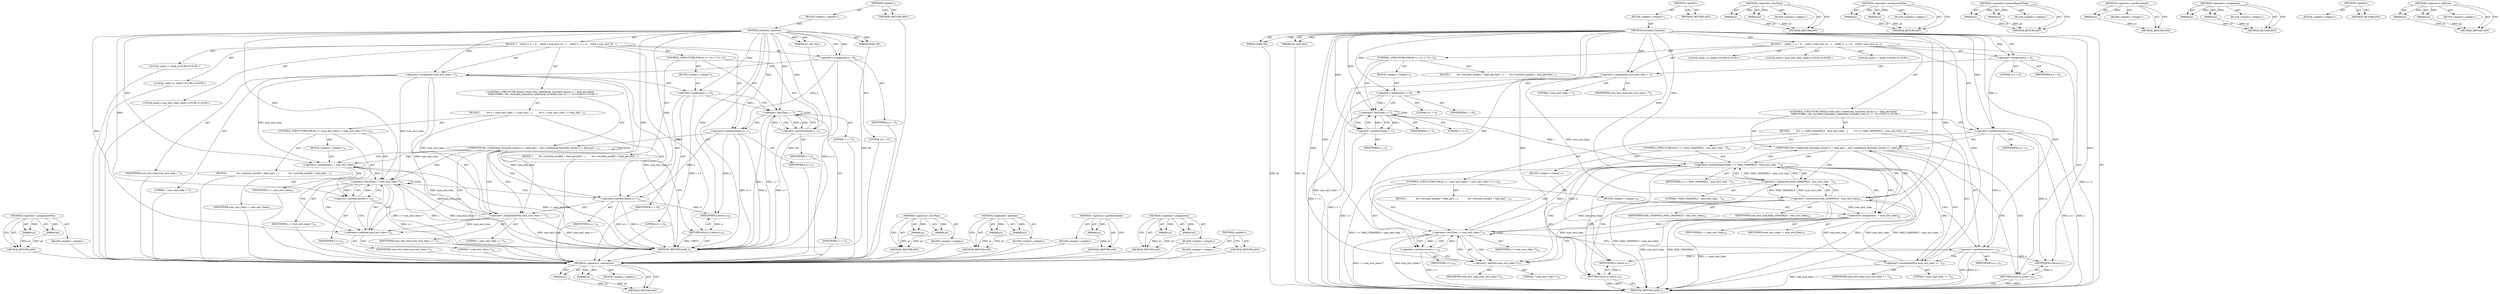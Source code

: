 digraph "&lt;operator&gt;.addition" {
vulnerable_99 [label=<(METHOD,&lt;operator&gt;.assignmentPlus)>];
vulnerable_100 [label=<(PARAM,p1)>];
vulnerable_101 [label=<(PARAM,p2)>];
vulnerable_102 [label=<(BLOCK,&lt;empty&gt;,&lt;empty&gt;)>];
vulnerable_103 [label=<(METHOD_RETURN,ANY)>];
vulnerable_6 [label=<(METHOD,&lt;global&gt;)<SUB>1</SUB>>];
vulnerable_7 [label=<(BLOCK,&lt;empty&gt;,&lt;empty&gt;)<SUB>1</SUB>>];
vulnerable_8 [label=<(METHOD,excluded_channels)<SUB>1</SUB>>];
vulnerable_9 [label=<(PARAM,bitfile *ld)<SUB>1</SUB>>];
vulnerable_10 [label=<(PARAM,drc_info *drc)<SUB>1</SUB>>];
vulnerable_11 [label=<(BLOCK,{
    uint8_t i, n = 0;
    uint8_t num_excl_ch...,{
    uint8_t i, n = 0;
    uint8_t num_excl_ch...)<SUB>2</SUB>>];
vulnerable_12 [label="<(LOCAL,uint8_t i: uint8_t)<SUB>3</SUB>>"];
vulnerable_13 [label="<(LOCAL,uint8_t n: uint8_t)<SUB>3</SUB>>"];
vulnerable_14 [label=<(&lt;operator&gt;.assignment,n = 0)<SUB>3</SUB>>];
vulnerable_15 [label=<(IDENTIFIER,n,n = 0)<SUB>3</SUB>>];
vulnerable_16 [label=<(LITERAL,0,n = 0)<SUB>3</SUB>>];
vulnerable_17 [label="<(LOCAL,uint8_t num_excl_chan: uint8_t)<SUB>4</SUB>>"];
vulnerable_18 [label=<(&lt;operator&gt;.assignment,num_excl_chan = 7)<SUB>4</SUB>>];
vulnerable_19 [label=<(IDENTIFIER,num_excl_chan,num_excl_chan = 7)<SUB>4</SUB>>];
vulnerable_20 [label=<(LITERAL,7,num_excl_chan = 7)<SUB>4</SUB>>];
vulnerable_21 [label=<(CONTROL_STRUCTURE,FOR,for (i = 0;i &lt; 7;i++))<SUB>6</SUB>>];
vulnerable_22 [label=<(BLOCK,&lt;empty&gt;,&lt;empty&gt;)<SUB>6</SUB>>];
vulnerable_23 [label=<(&lt;operator&gt;.assignment,i = 0)<SUB>6</SUB>>];
vulnerable_24 [label=<(IDENTIFIER,i,i = 0)<SUB>6</SUB>>];
vulnerable_25 [label=<(LITERAL,0,i = 0)<SUB>6</SUB>>];
vulnerable_26 [label=<(&lt;operator&gt;.lessThan,i &lt; 7)<SUB>6</SUB>>];
vulnerable_27 [label=<(IDENTIFIER,i,i &lt; 7)<SUB>6</SUB>>];
vulnerable_28 [label=<(LITERAL,7,i &lt; 7)<SUB>6</SUB>>];
vulnerable_29 [label=<(&lt;operator&gt;.postIncrement,i++)<SUB>6</SUB>>];
vulnerable_30 [label=<(IDENTIFIER,i,i++)<SUB>6</SUB>>];
vulnerable_31 [label=<(BLOCK,{
        drc-&gt;exclude_mask[i] = faad_get1bit(l...,{
        drc-&gt;exclude_mask[i] = faad_get1bit(l...)<SUB>7</SUB>>];
vulnerable_32 [label=<(&lt;operator&gt;.postIncrement,n++)<SUB>11</SUB>>];
vulnerable_33 [label=<(IDENTIFIER,n,n++)<SUB>11</SUB>>];
vulnerable_34 [label="<(CONTROL_STRUCTURE,WHILE,while ((drc-&gt;additional_excluded_chns[n-1] = faad_get1bit(ld
         DEBUGVAR(1,104,&quot;excluded_channels(): additional_excluded_chns&quot;))) == 1))<SUB>13</SUB>>"];
vulnerable_35 [label=<(UNKNOWN,(drc-&gt;additional_excluded_chns[n-1] = faad_get1...,(drc-&gt;additional_excluded_chns[n-1] = faad_get1...)<SUB>13</SUB>>];
vulnerable_36 [label=<(BLOCK,{
         for (i = num_excl_chan; i &lt; num_excl...,{
         for (i = num_excl_chan; i &lt; num_excl...)<SUB>15</SUB>>];
vulnerable_37 [label=<(CONTROL_STRUCTURE,FOR,for (i = num_excl_chan;i &lt; num_excl_chan+7;i++))<SUB>16</SUB>>];
vulnerable_38 [label=<(BLOCK,&lt;empty&gt;,&lt;empty&gt;)<SUB>16</SUB>>];
vulnerable_39 [label=<(&lt;operator&gt;.assignment,i = num_excl_chan)<SUB>16</SUB>>];
vulnerable_40 [label=<(IDENTIFIER,i,i = num_excl_chan)<SUB>16</SUB>>];
vulnerable_41 [label=<(IDENTIFIER,num_excl_chan,i = num_excl_chan)<SUB>16</SUB>>];
vulnerable_42 [label=<(&lt;operator&gt;.lessThan,i &lt; num_excl_chan+7)<SUB>16</SUB>>];
vulnerable_43 [label=<(IDENTIFIER,i,i &lt; num_excl_chan+7)<SUB>16</SUB>>];
vulnerable_44 [label=<(&lt;operator&gt;.addition,num_excl_chan+7)<SUB>16</SUB>>];
vulnerable_45 [label=<(IDENTIFIER,num_excl_chan,num_excl_chan+7)<SUB>16</SUB>>];
vulnerable_46 [label=<(LITERAL,7,num_excl_chan+7)<SUB>16</SUB>>];
vulnerable_47 [label=<(&lt;operator&gt;.postIncrement,i++)<SUB>16</SUB>>];
vulnerable_48 [label=<(IDENTIFIER,i,i++)<SUB>16</SUB>>];
vulnerable_49 [label=<(BLOCK,{
             drc-&gt;exclude_mask[i] = faad_get1...,{
             drc-&gt;exclude_mask[i] = faad_get1...)<SUB>17</SUB>>];
vulnerable_50 [label=<(&lt;operator&gt;.postIncrement,n++)<SUB>21</SUB>>];
vulnerable_51 [label=<(IDENTIFIER,n,n++)<SUB>21</SUB>>];
vulnerable_52 [label=<(&lt;operator&gt;.assignmentPlus,num_excl_chan += 7)<SUB>22</SUB>>];
vulnerable_53 [label=<(IDENTIFIER,num_excl_chan,num_excl_chan += 7)<SUB>22</SUB>>];
vulnerable_54 [label=<(LITERAL,7,num_excl_chan += 7)<SUB>22</SUB>>];
vulnerable_55 [label=<(RETURN,return n;,return n;)<SUB>25</SUB>>];
vulnerable_56 [label=<(IDENTIFIER,n,return n;)<SUB>25</SUB>>];
vulnerable_57 [label=<(METHOD_RETURN,uint8_t)<SUB>1</SUB>>];
vulnerable_59 [label=<(METHOD_RETURN,ANY)<SUB>1</SUB>>];
vulnerable_85 [label=<(METHOD,&lt;operator&gt;.lessThan)>];
vulnerable_86 [label=<(PARAM,p1)>];
vulnerable_87 [label=<(PARAM,p2)>];
vulnerable_88 [label=<(BLOCK,&lt;empty&gt;,&lt;empty&gt;)>];
vulnerable_89 [label=<(METHOD_RETURN,ANY)>];
vulnerable_94 [label=<(METHOD,&lt;operator&gt;.addition)>];
vulnerable_95 [label=<(PARAM,p1)>];
vulnerable_96 [label=<(PARAM,p2)>];
vulnerable_97 [label=<(BLOCK,&lt;empty&gt;,&lt;empty&gt;)>];
vulnerable_98 [label=<(METHOD_RETURN,ANY)>];
vulnerable_90 [label=<(METHOD,&lt;operator&gt;.postIncrement)>];
vulnerable_91 [label=<(PARAM,p1)>];
vulnerable_92 [label=<(BLOCK,&lt;empty&gt;,&lt;empty&gt;)>];
vulnerable_93 [label=<(METHOD_RETURN,ANY)>];
vulnerable_80 [label=<(METHOD,&lt;operator&gt;.assignment)>];
vulnerable_81 [label=<(PARAM,p1)>];
vulnerable_82 [label=<(PARAM,p2)>];
vulnerable_83 [label=<(BLOCK,&lt;empty&gt;,&lt;empty&gt;)>];
vulnerable_84 [label=<(METHOD_RETURN,ANY)>];
vulnerable_74 [label=<(METHOD,&lt;global&gt;)<SUB>1</SUB>>];
vulnerable_75 [label=<(BLOCK,&lt;empty&gt;,&lt;empty&gt;)>];
vulnerable_76 [label=<(METHOD_RETURN,ANY)>];
fixed_110 [label=<(METHOD,&lt;operator&gt;.subtraction)>];
fixed_111 [label=<(PARAM,p1)>];
fixed_112 [label=<(PARAM,p2)>];
fixed_113 [label=<(BLOCK,&lt;empty&gt;,&lt;empty&gt;)>];
fixed_114 [label=<(METHOD_RETURN,ANY)>];
fixed_6 [label=<(METHOD,&lt;global&gt;)<SUB>1</SUB>>];
fixed_7 [label=<(BLOCK,&lt;empty&gt;,&lt;empty&gt;)<SUB>1</SUB>>];
fixed_8 [label=<(METHOD,excluded_channels)<SUB>1</SUB>>];
fixed_9 [label=<(PARAM,bitfile *ld)<SUB>1</SUB>>];
fixed_10 [label=<(PARAM,drc_info *drc)<SUB>1</SUB>>];
fixed_11 [label=<(BLOCK,{
    uint8_t i, n = 0;
    uint8_t num_excl_ch...,{
    uint8_t i, n = 0;
    uint8_t num_excl_ch...)<SUB>2</SUB>>];
fixed_12 [label="<(LOCAL,uint8_t i: uint8_t)<SUB>3</SUB>>"];
fixed_13 [label="<(LOCAL,uint8_t n: uint8_t)<SUB>3</SUB>>"];
fixed_14 [label=<(&lt;operator&gt;.assignment,n = 0)<SUB>3</SUB>>];
fixed_15 [label=<(IDENTIFIER,n,n = 0)<SUB>3</SUB>>];
fixed_16 [label=<(LITERAL,0,n = 0)<SUB>3</SUB>>];
fixed_17 [label="<(LOCAL,uint8_t num_excl_chan: uint8_t)<SUB>4</SUB>>"];
fixed_18 [label=<(&lt;operator&gt;.assignment,num_excl_chan = 7)<SUB>4</SUB>>];
fixed_19 [label=<(IDENTIFIER,num_excl_chan,num_excl_chan = 7)<SUB>4</SUB>>];
fixed_20 [label=<(LITERAL,7,num_excl_chan = 7)<SUB>4</SUB>>];
fixed_21 [label=<(CONTROL_STRUCTURE,FOR,for (i = 0;i &lt; 7;i++))<SUB>6</SUB>>];
fixed_22 [label=<(BLOCK,&lt;empty&gt;,&lt;empty&gt;)<SUB>6</SUB>>];
fixed_23 [label=<(&lt;operator&gt;.assignment,i = 0)<SUB>6</SUB>>];
fixed_24 [label=<(IDENTIFIER,i,i = 0)<SUB>6</SUB>>];
fixed_25 [label=<(LITERAL,0,i = 0)<SUB>6</SUB>>];
fixed_26 [label=<(&lt;operator&gt;.lessThan,i &lt; 7)<SUB>6</SUB>>];
fixed_27 [label=<(IDENTIFIER,i,i &lt; 7)<SUB>6</SUB>>];
fixed_28 [label=<(LITERAL,7,i &lt; 7)<SUB>6</SUB>>];
fixed_29 [label=<(&lt;operator&gt;.postIncrement,i++)<SUB>6</SUB>>];
fixed_30 [label=<(IDENTIFIER,i,i++)<SUB>6</SUB>>];
fixed_31 [label=<(BLOCK,{
        drc-&gt;exclude_mask[i] = faad_get1bit(l...,{
        drc-&gt;exclude_mask[i] = faad_get1bit(l...)<SUB>7</SUB>>];
fixed_32 [label=<(&lt;operator&gt;.postIncrement,n++)<SUB>11</SUB>>];
fixed_33 [label=<(IDENTIFIER,n,n++)<SUB>11</SUB>>];
fixed_34 [label="<(CONTROL_STRUCTURE,WHILE,while ((drc-&gt;additional_excluded_chns[n-1] = faad_get1bit(ld
         DEBUGVAR(1,104,&quot;excluded_channels(): additional_excluded_chns&quot;))) == 1))<SUB>13</SUB>>"];
fixed_35 [label=<(UNKNOWN,(drc-&gt;additional_excluded_chns[n-1] = faad_get1...,(drc-&gt;additional_excluded_chns[n-1] = faad_get1...)<SUB>13</SUB>>];
fixed_36 [label=<(BLOCK,{
        if (i &gt;= MAX_CHANNELS - num_excl_chan...,{
        if (i &gt;= MAX_CHANNELS - num_excl_chan...)<SUB>15</SUB>>];
fixed_37 [label=<(CONTROL_STRUCTURE,IF,if (i &gt;= MAX_CHANNELS - num_excl_chan - 7))<SUB>16</SUB>>];
fixed_38 [label=<(&lt;operator&gt;.greaterEqualsThan,i &gt;= MAX_CHANNELS - num_excl_chan - 7)<SUB>16</SUB>>];
fixed_39 [label=<(IDENTIFIER,i,i &gt;= MAX_CHANNELS - num_excl_chan - 7)<SUB>16</SUB>>];
fixed_40 [label=<(&lt;operator&gt;.subtraction,MAX_CHANNELS - num_excl_chan - 7)<SUB>16</SUB>>];
fixed_41 [label=<(&lt;operator&gt;.subtraction,MAX_CHANNELS - num_excl_chan)<SUB>16</SUB>>];
fixed_42 [label=<(IDENTIFIER,MAX_CHANNELS,MAX_CHANNELS - num_excl_chan)<SUB>16</SUB>>];
fixed_43 [label=<(IDENTIFIER,num_excl_chan,MAX_CHANNELS - num_excl_chan)<SUB>16</SUB>>];
fixed_44 [label=<(LITERAL,7,MAX_CHANNELS - num_excl_chan - 7)<SUB>16</SUB>>];
fixed_45 [label=<(BLOCK,&lt;empty&gt;,&lt;empty&gt;)<SUB>17</SUB>>];
fixed_46 [label=<(RETURN,return n;,return n;)<SUB>17</SUB>>];
fixed_47 [label=<(IDENTIFIER,n,return n;)<SUB>17</SUB>>];
fixed_48 [label=<(CONTROL_STRUCTURE,FOR,for (i = num_excl_chan;i &lt; num_excl_chan+7;i++))<SUB>18</SUB>>];
fixed_49 [label=<(BLOCK,&lt;empty&gt;,&lt;empty&gt;)<SUB>18</SUB>>];
fixed_50 [label=<(&lt;operator&gt;.assignment,i = num_excl_chan)<SUB>18</SUB>>];
fixed_51 [label=<(IDENTIFIER,i,i = num_excl_chan)<SUB>18</SUB>>];
fixed_52 [label=<(IDENTIFIER,num_excl_chan,i = num_excl_chan)<SUB>18</SUB>>];
fixed_53 [label=<(&lt;operator&gt;.lessThan,i &lt; num_excl_chan+7)<SUB>18</SUB>>];
fixed_54 [label=<(IDENTIFIER,i,i &lt; num_excl_chan+7)<SUB>18</SUB>>];
fixed_55 [label=<(&lt;operator&gt;.addition,num_excl_chan+7)<SUB>18</SUB>>];
fixed_56 [label=<(IDENTIFIER,num_excl_chan,num_excl_chan+7)<SUB>18</SUB>>];
fixed_57 [label=<(LITERAL,7,num_excl_chan+7)<SUB>18</SUB>>];
fixed_58 [label=<(&lt;operator&gt;.postIncrement,i++)<SUB>18</SUB>>];
fixed_59 [label=<(IDENTIFIER,i,i++)<SUB>18</SUB>>];
fixed_60 [label=<(BLOCK,{
             drc-&gt;exclude_mask[i] = faad_get1...,{
             drc-&gt;exclude_mask[i] = faad_get1...)<SUB>19</SUB>>];
fixed_61 [label=<(&lt;operator&gt;.postIncrement,n++)<SUB>23</SUB>>];
fixed_62 [label=<(IDENTIFIER,n,n++)<SUB>23</SUB>>];
fixed_63 [label=<(&lt;operator&gt;.assignmentPlus,num_excl_chan += 7)<SUB>24</SUB>>];
fixed_64 [label=<(IDENTIFIER,num_excl_chan,num_excl_chan += 7)<SUB>24</SUB>>];
fixed_65 [label=<(LITERAL,7,num_excl_chan += 7)<SUB>24</SUB>>];
fixed_66 [label=<(RETURN,return n;,return n;)<SUB>27</SUB>>];
fixed_67 [label=<(IDENTIFIER,n,return n;)<SUB>27</SUB>>];
fixed_68 [label=<(METHOD_RETURN,uint8_t)<SUB>1</SUB>>];
fixed_70 [label=<(METHOD_RETURN,ANY)<SUB>1</SUB>>];
fixed_96 [label=<(METHOD,&lt;operator&gt;.lessThan)>];
fixed_97 [label=<(PARAM,p1)>];
fixed_98 [label=<(PARAM,p2)>];
fixed_99 [label=<(BLOCK,&lt;empty&gt;,&lt;empty&gt;)>];
fixed_100 [label=<(METHOD_RETURN,ANY)>];
fixed_120 [label=<(METHOD,&lt;operator&gt;.assignmentPlus)>];
fixed_121 [label=<(PARAM,p1)>];
fixed_122 [label=<(PARAM,p2)>];
fixed_123 [label=<(BLOCK,&lt;empty&gt;,&lt;empty&gt;)>];
fixed_124 [label=<(METHOD_RETURN,ANY)>];
fixed_105 [label=<(METHOD,&lt;operator&gt;.greaterEqualsThan)>];
fixed_106 [label=<(PARAM,p1)>];
fixed_107 [label=<(PARAM,p2)>];
fixed_108 [label=<(BLOCK,&lt;empty&gt;,&lt;empty&gt;)>];
fixed_109 [label=<(METHOD_RETURN,ANY)>];
fixed_101 [label=<(METHOD,&lt;operator&gt;.postIncrement)>];
fixed_102 [label=<(PARAM,p1)>];
fixed_103 [label=<(BLOCK,&lt;empty&gt;,&lt;empty&gt;)>];
fixed_104 [label=<(METHOD_RETURN,ANY)>];
fixed_91 [label=<(METHOD,&lt;operator&gt;.assignment)>];
fixed_92 [label=<(PARAM,p1)>];
fixed_93 [label=<(PARAM,p2)>];
fixed_94 [label=<(BLOCK,&lt;empty&gt;,&lt;empty&gt;)>];
fixed_95 [label=<(METHOD_RETURN,ANY)>];
fixed_85 [label=<(METHOD,&lt;global&gt;)<SUB>1</SUB>>];
fixed_86 [label=<(BLOCK,&lt;empty&gt;,&lt;empty&gt;)>];
fixed_87 [label=<(METHOD_RETURN,ANY)>];
fixed_115 [label=<(METHOD,&lt;operator&gt;.addition)>];
fixed_116 [label=<(PARAM,p1)>];
fixed_117 [label=<(PARAM,p2)>];
fixed_118 [label=<(BLOCK,&lt;empty&gt;,&lt;empty&gt;)>];
fixed_119 [label=<(METHOD_RETURN,ANY)>];
vulnerable_99 -> vulnerable_100  [key=0, label="AST: "];
vulnerable_99 -> vulnerable_100  [key=1, label="DDG: "];
vulnerable_99 -> vulnerable_102  [key=0, label="AST: "];
vulnerable_99 -> vulnerable_101  [key=0, label="AST: "];
vulnerable_99 -> vulnerable_101  [key=1, label="DDG: "];
vulnerable_99 -> vulnerable_103  [key=0, label="AST: "];
vulnerable_99 -> vulnerable_103  [key=1, label="CFG: "];
vulnerable_100 -> vulnerable_103  [key=0, label="DDG: p1"];
vulnerable_101 -> vulnerable_103  [key=0, label="DDG: p2"];
vulnerable_102 -> fixed_110  [key=0];
vulnerable_103 -> fixed_110  [key=0];
vulnerable_6 -> vulnerable_7  [key=0, label="AST: "];
vulnerable_6 -> vulnerable_59  [key=0, label="AST: "];
vulnerable_6 -> vulnerable_59  [key=1, label="CFG: "];
vulnerable_7 -> vulnerable_8  [key=0, label="AST: "];
vulnerable_8 -> vulnerable_9  [key=0, label="AST: "];
vulnerable_8 -> vulnerable_9  [key=1, label="DDG: "];
vulnerable_8 -> vulnerable_10  [key=0, label="AST: "];
vulnerable_8 -> vulnerable_10  [key=1, label="DDG: "];
vulnerable_8 -> vulnerable_11  [key=0, label="AST: "];
vulnerable_8 -> vulnerable_57  [key=0, label="AST: "];
vulnerable_8 -> vulnerable_14  [key=0, label="CFG: "];
vulnerable_8 -> vulnerable_14  [key=1, label="DDG: "];
vulnerable_8 -> vulnerable_18  [key=0, label="DDG: "];
vulnerable_8 -> vulnerable_32  [key=0, label="DDG: "];
vulnerable_8 -> vulnerable_56  [key=0, label="DDG: "];
vulnerable_8 -> vulnerable_23  [key=0, label="DDG: "];
vulnerable_8 -> vulnerable_26  [key=0, label="DDG: "];
vulnerable_8 -> vulnerable_29  [key=0, label="DDG: "];
vulnerable_8 -> vulnerable_52  [key=0, label="DDG: "];
vulnerable_8 -> vulnerable_50  [key=0, label="DDG: "];
vulnerable_8 -> vulnerable_39  [key=0, label="DDG: "];
vulnerable_8 -> vulnerable_42  [key=0, label="DDG: "];
vulnerable_8 -> vulnerable_47  [key=0, label="DDG: "];
vulnerable_8 -> vulnerable_44  [key=0, label="DDG: "];
vulnerable_9 -> vulnerable_57  [key=0, label="DDG: ld"];
vulnerable_10 -> vulnerable_57  [key=0, label="DDG: drc"];
vulnerable_11 -> vulnerable_12  [key=0, label="AST: "];
vulnerable_11 -> vulnerable_13  [key=0, label="AST: "];
vulnerable_11 -> vulnerable_14  [key=0, label="AST: "];
vulnerable_11 -> vulnerable_17  [key=0, label="AST: "];
vulnerable_11 -> vulnerable_18  [key=0, label="AST: "];
vulnerable_11 -> vulnerable_21  [key=0, label="AST: "];
vulnerable_11 -> vulnerable_32  [key=0, label="AST: "];
vulnerable_11 -> vulnerable_34  [key=0, label="AST: "];
vulnerable_11 -> vulnerable_55  [key=0, label="AST: "];
vulnerable_12 -> fixed_110  [key=0];
vulnerable_13 -> fixed_110  [key=0];
vulnerable_14 -> vulnerable_15  [key=0, label="AST: "];
vulnerable_14 -> vulnerable_16  [key=0, label="AST: "];
vulnerable_14 -> vulnerable_18  [key=0, label="CFG: "];
vulnerable_14 -> vulnerable_57  [key=0, label="DDG: n = 0"];
vulnerable_14 -> vulnerable_32  [key=0, label="DDG: n"];
vulnerable_15 -> fixed_110  [key=0];
vulnerable_16 -> fixed_110  [key=0];
vulnerable_17 -> fixed_110  [key=0];
vulnerable_18 -> vulnerable_19  [key=0, label="AST: "];
vulnerable_18 -> vulnerable_20  [key=0, label="AST: "];
vulnerable_18 -> vulnerable_23  [key=0, label="CFG: "];
vulnerable_18 -> vulnerable_57  [key=0, label="DDG: num_excl_chan"];
vulnerable_18 -> vulnerable_57  [key=1, label="DDG: num_excl_chan = 7"];
vulnerable_18 -> vulnerable_52  [key=0, label="DDG: num_excl_chan"];
vulnerable_18 -> vulnerable_39  [key=0, label="DDG: num_excl_chan"];
vulnerable_18 -> vulnerable_42  [key=0, label="DDG: num_excl_chan"];
vulnerable_18 -> vulnerable_44  [key=0, label="DDG: num_excl_chan"];
vulnerable_19 -> fixed_110  [key=0];
vulnerable_20 -> fixed_110  [key=0];
vulnerable_21 -> vulnerable_22  [key=0, label="AST: "];
vulnerable_21 -> vulnerable_26  [key=0, label="AST: "];
vulnerable_21 -> vulnerable_29  [key=0, label="AST: "];
vulnerable_21 -> vulnerable_31  [key=0, label="AST: "];
vulnerable_22 -> vulnerable_23  [key=0, label="AST: "];
vulnerable_23 -> vulnerable_24  [key=0, label="AST: "];
vulnerable_23 -> vulnerable_25  [key=0, label="AST: "];
vulnerable_23 -> vulnerable_26  [key=0, label="CFG: "];
vulnerable_23 -> vulnerable_26  [key=1, label="DDG: i"];
vulnerable_23 -> vulnerable_57  [key=0, label="DDG: i = 0"];
vulnerable_24 -> fixed_110  [key=0];
vulnerable_25 -> fixed_110  [key=0];
vulnerable_26 -> vulnerable_27  [key=0, label="AST: "];
vulnerable_26 -> vulnerable_28  [key=0, label="AST: "];
vulnerable_26 -> vulnerable_29  [key=0, label="CFG: "];
vulnerable_26 -> vulnerable_29  [key=1, label="DDG: i"];
vulnerable_26 -> vulnerable_29  [key=2, label="CDG: "];
vulnerable_26 -> vulnerable_32  [key=0, label="CFG: "];
vulnerable_26 -> vulnerable_57  [key=0, label="DDG: i"];
vulnerable_26 -> vulnerable_57  [key=1, label="DDG: i &lt; 7"];
vulnerable_26 -> vulnerable_26  [key=0, label="CDG: "];
vulnerable_27 -> fixed_110  [key=0];
vulnerable_28 -> fixed_110  [key=0];
vulnerable_29 -> vulnerable_30  [key=0, label="AST: "];
vulnerable_29 -> vulnerable_26  [key=0, label="CFG: "];
vulnerable_29 -> vulnerable_26  [key=1, label="DDG: i"];
vulnerable_29 -> vulnerable_57  [key=0, label="DDG: i++"];
vulnerable_30 -> fixed_110  [key=0];
vulnerable_31 -> fixed_110  [key=0];
vulnerable_32 -> vulnerable_33  [key=0, label="AST: "];
vulnerable_32 -> vulnerable_35  [key=0, label="CFG: "];
vulnerable_32 -> vulnerable_57  [key=0, label="DDG: n"];
vulnerable_32 -> vulnerable_57  [key=1, label="DDG: n++"];
vulnerable_32 -> vulnerable_56  [key=0, label="DDG: n"];
vulnerable_32 -> vulnerable_50  [key=0, label="DDG: n"];
vulnerable_33 -> fixed_110  [key=0];
vulnerable_34 -> vulnerable_35  [key=0, label="AST: "];
vulnerable_34 -> vulnerable_36  [key=0, label="AST: "];
vulnerable_35 -> vulnerable_39  [key=0, label="CFG: "];
vulnerable_35 -> vulnerable_39  [key=1, label="CDG: "];
vulnerable_35 -> vulnerable_55  [key=0, label="CFG: "];
vulnerable_35 -> vulnerable_50  [key=0, label="CDG: "];
vulnerable_35 -> vulnerable_42  [key=0, label="CDG: "];
vulnerable_35 -> vulnerable_44  [key=0, label="CDG: "];
vulnerable_35 -> vulnerable_35  [key=0, label="CDG: "];
vulnerable_35 -> vulnerable_52  [key=0, label="CDG: "];
vulnerable_36 -> vulnerable_37  [key=0, label="AST: "];
vulnerable_36 -> vulnerable_50  [key=0, label="AST: "];
vulnerable_36 -> vulnerable_52  [key=0, label="AST: "];
vulnerable_37 -> vulnerable_38  [key=0, label="AST: "];
vulnerable_37 -> vulnerable_42  [key=0, label="AST: "];
vulnerable_37 -> vulnerable_47  [key=0, label="AST: "];
vulnerable_37 -> vulnerable_49  [key=0, label="AST: "];
vulnerable_38 -> vulnerable_39  [key=0, label="AST: "];
vulnerable_39 -> vulnerable_40  [key=0, label="AST: "];
vulnerable_39 -> vulnerable_41  [key=0, label="AST: "];
vulnerable_39 -> vulnerable_44  [key=0, label="CFG: "];
vulnerable_39 -> vulnerable_57  [key=0, label="DDG: i = num_excl_chan"];
vulnerable_39 -> vulnerable_42  [key=0, label="DDG: i"];
vulnerable_40 -> fixed_110  [key=0];
vulnerable_41 -> fixed_110  [key=0];
vulnerable_42 -> vulnerable_43  [key=0, label="AST: "];
vulnerable_42 -> vulnerable_44  [key=0, label="AST: "];
vulnerable_42 -> vulnerable_44  [key=1, label="CDG: "];
vulnerable_42 -> vulnerable_47  [key=0, label="CFG: "];
vulnerable_42 -> vulnerable_47  [key=1, label="DDG: i"];
vulnerable_42 -> vulnerable_47  [key=2, label="CDG: "];
vulnerable_42 -> vulnerable_50  [key=0, label="CFG: "];
vulnerable_42 -> vulnerable_57  [key=0, label="DDG: i"];
vulnerable_42 -> vulnerable_57  [key=1, label="DDG: num_excl_chan+7"];
vulnerable_42 -> vulnerable_57  [key=2, label="DDG: i &lt; num_excl_chan+7"];
vulnerable_42 -> vulnerable_42  [key=0, label="CDG: "];
vulnerable_43 -> fixed_110  [key=0];
vulnerable_44 -> vulnerable_45  [key=0, label="AST: "];
vulnerable_44 -> vulnerable_46  [key=0, label="AST: "];
vulnerable_44 -> vulnerable_42  [key=0, label="CFG: "];
vulnerable_45 -> fixed_110  [key=0];
vulnerable_46 -> fixed_110  [key=0];
vulnerable_47 -> vulnerable_48  [key=0, label="AST: "];
vulnerable_47 -> vulnerable_44  [key=0, label="CFG: "];
vulnerable_47 -> vulnerable_57  [key=0, label="DDG: i++"];
vulnerable_47 -> vulnerable_42  [key=0, label="DDG: i"];
vulnerable_48 -> fixed_110  [key=0];
vulnerable_49 -> fixed_110  [key=0];
vulnerable_50 -> vulnerable_51  [key=0, label="AST: "];
vulnerable_50 -> vulnerable_52  [key=0, label="CFG: "];
vulnerable_50 -> vulnerable_57  [key=0, label="DDG: n"];
vulnerable_50 -> vulnerable_57  [key=1, label="DDG: n++"];
vulnerable_50 -> vulnerable_56  [key=0, label="DDG: n"];
vulnerable_51 -> fixed_110  [key=0];
vulnerable_52 -> vulnerable_53  [key=0, label="AST: "];
vulnerable_52 -> vulnerable_54  [key=0, label="AST: "];
vulnerable_52 -> vulnerable_35  [key=0, label="CFG: "];
vulnerable_52 -> vulnerable_57  [key=0, label="DDG: num_excl_chan"];
vulnerable_52 -> vulnerable_57  [key=1, label="DDG: num_excl_chan += 7"];
vulnerable_52 -> vulnerable_39  [key=0, label="DDG: num_excl_chan"];
vulnerable_52 -> vulnerable_42  [key=0, label="DDG: num_excl_chan"];
vulnerable_52 -> vulnerable_44  [key=0, label="DDG: num_excl_chan"];
vulnerable_53 -> fixed_110  [key=0];
vulnerable_54 -> fixed_110  [key=0];
vulnerable_55 -> vulnerable_56  [key=0, label="AST: "];
vulnerable_55 -> vulnerable_57  [key=0, label="CFG: "];
vulnerable_55 -> vulnerable_57  [key=1, label="DDG: &lt;RET&gt;"];
vulnerable_56 -> vulnerable_55  [key=0, label="DDG: n"];
vulnerable_57 -> fixed_110  [key=0];
vulnerable_59 -> fixed_110  [key=0];
vulnerable_85 -> vulnerable_86  [key=0, label="AST: "];
vulnerable_85 -> vulnerable_86  [key=1, label="DDG: "];
vulnerable_85 -> vulnerable_88  [key=0, label="AST: "];
vulnerable_85 -> vulnerable_87  [key=0, label="AST: "];
vulnerable_85 -> vulnerable_87  [key=1, label="DDG: "];
vulnerable_85 -> vulnerable_89  [key=0, label="AST: "];
vulnerable_85 -> vulnerable_89  [key=1, label="CFG: "];
vulnerable_86 -> vulnerable_89  [key=0, label="DDG: p1"];
vulnerable_87 -> vulnerable_89  [key=0, label="DDG: p2"];
vulnerable_88 -> fixed_110  [key=0];
vulnerable_89 -> fixed_110  [key=0];
vulnerable_94 -> vulnerable_95  [key=0, label="AST: "];
vulnerable_94 -> vulnerable_95  [key=1, label="DDG: "];
vulnerable_94 -> vulnerable_97  [key=0, label="AST: "];
vulnerable_94 -> vulnerable_96  [key=0, label="AST: "];
vulnerable_94 -> vulnerable_96  [key=1, label="DDG: "];
vulnerable_94 -> vulnerable_98  [key=0, label="AST: "];
vulnerable_94 -> vulnerable_98  [key=1, label="CFG: "];
vulnerable_95 -> vulnerable_98  [key=0, label="DDG: p1"];
vulnerable_96 -> vulnerable_98  [key=0, label="DDG: p2"];
vulnerable_97 -> fixed_110  [key=0];
vulnerable_98 -> fixed_110  [key=0];
vulnerable_90 -> vulnerable_91  [key=0, label="AST: "];
vulnerable_90 -> vulnerable_91  [key=1, label="DDG: "];
vulnerable_90 -> vulnerable_92  [key=0, label="AST: "];
vulnerable_90 -> vulnerable_93  [key=0, label="AST: "];
vulnerable_90 -> vulnerable_93  [key=1, label="CFG: "];
vulnerable_91 -> vulnerable_93  [key=0, label="DDG: p1"];
vulnerable_92 -> fixed_110  [key=0];
vulnerable_93 -> fixed_110  [key=0];
vulnerable_80 -> vulnerable_81  [key=0, label="AST: "];
vulnerable_80 -> vulnerable_81  [key=1, label="DDG: "];
vulnerable_80 -> vulnerable_83  [key=0, label="AST: "];
vulnerable_80 -> vulnerable_82  [key=0, label="AST: "];
vulnerable_80 -> vulnerable_82  [key=1, label="DDG: "];
vulnerable_80 -> vulnerable_84  [key=0, label="AST: "];
vulnerable_80 -> vulnerable_84  [key=1, label="CFG: "];
vulnerable_81 -> vulnerable_84  [key=0, label="DDG: p1"];
vulnerable_82 -> vulnerable_84  [key=0, label="DDG: p2"];
vulnerable_83 -> fixed_110  [key=0];
vulnerable_84 -> fixed_110  [key=0];
vulnerable_74 -> vulnerable_75  [key=0, label="AST: "];
vulnerable_74 -> vulnerable_76  [key=0, label="AST: "];
vulnerable_74 -> vulnerable_76  [key=1, label="CFG: "];
vulnerable_75 -> fixed_110  [key=0];
vulnerable_76 -> fixed_110  [key=0];
fixed_110 -> fixed_111  [key=0, label="AST: "];
fixed_110 -> fixed_111  [key=1, label="DDG: "];
fixed_110 -> fixed_113  [key=0, label="AST: "];
fixed_110 -> fixed_112  [key=0, label="AST: "];
fixed_110 -> fixed_112  [key=1, label="DDG: "];
fixed_110 -> fixed_114  [key=0, label="AST: "];
fixed_110 -> fixed_114  [key=1, label="CFG: "];
fixed_111 -> fixed_114  [key=0, label="DDG: p1"];
fixed_112 -> fixed_114  [key=0, label="DDG: p2"];
fixed_6 -> fixed_7  [key=0, label="AST: "];
fixed_6 -> fixed_70  [key=0, label="AST: "];
fixed_6 -> fixed_70  [key=1, label="CFG: "];
fixed_7 -> fixed_8  [key=0, label="AST: "];
fixed_8 -> fixed_9  [key=0, label="AST: "];
fixed_8 -> fixed_9  [key=1, label="DDG: "];
fixed_8 -> fixed_10  [key=0, label="AST: "];
fixed_8 -> fixed_10  [key=1, label="DDG: "];
fixed_8 -> fixed_11  [key=0, label="AST: "];
fixed_8 -> fixed_68  [key=0, label="AST: "];
fixed_8 -> fixed_14  [key=0, label="CFG: "];
fixed_8 -> fixed_14  [key=1, label="DDG: "];
fixed_8 -> fixed_18  [key=0, label="DDG: "];
fixed_8 -> fixed_32  [key=0, label="DDG: "];
fixed_8 -> fixed_67  [key=0, label="DDG: "];
fixed_8 -> fixed_23  [key=0, label="DDG: "];
fixed_8 -> fixed_26  [key=0, label="DDG: "];
fixed_8 -> fixed_29  [key=0, label="DDG: "];
fixed_8 -> fixed_63  [key=0, label="DDG: "];
fixed_8 -> fixed_61  [key=0, label="DDG: "];
fixed_8 -> fixed_38  [key=0, label="DDG: "];
fixed_8 -> fixed_50  [key=0, label="DDG: "];
fixed_8 -> fixed_53  [key=0, label="DDG: "];
fixed_8 -> fixed_58  [key=0, label="DDG: "];
fixed_8 -> fixed_40  [key=0, label="DDG: "];
fixed_8 -> fixed_47  [key=0, label="DDG: "];
fixed_8 -> fixed_55  [key=0, label="DDG: "];
fixed_8 -> fixed_41  [key=0, label="DDG: "];
fixed_9 -> fixed_68  [key=0, label="DDG: ld"];
fixed_10 -> fixed_68  [key=0, label="DDG: drc"];
fixed_11 -> fixed_12  [key=0, label="AST: "];
fixed_11 -> fixed_13  [key=0, label="AST: "];
fixed_11 -> fixed_14  [key=0, label="AST: "];
fixed_11 -> fixed_17  [key=0, label="AST: "];
fixed_11 -> fixed_18  [key=0, label="AST: "];
fixed_11 -> fixed_21  [key=0, label="AST: "];
fixed_11 -> fixed_32  [key=0, label="AST: "];
fixed_11 -> fixed_34  [key=0, label="AST: "];
fixed_11 -> fixed_66  [key=0, label="AST: "];
fixed_14 -> fixed_15  [key=0, label="AST: "];
fixed_14 -> fixed_16  [key=0, label="AST: "];
fixed_14 -> fixed_18  [key=0, label="CFG: "];
fixed_14 -> fixed_68  [key=0, label="DDG: n = 0"];
fixed_14 -> fixed_32  [key=0, label="DDG: n"];
fixed_18 -> fixed_19  [key=0, label="AST: "];
fixed_18 -> fixed_20  [key=0, label="AST: "];
fixed_18 -> fixed_23  [key=0, label="CFG: "];
fixed_18 -> fixed_68  [key=0, label="DDG: num_excl_chan = 7"];
fixed_18 -> fixed_41  [key=0, label="DDG: num_excl_chan"];
fixed_21 -> fixed_22  [key=0, label="AST: "];
fixed_21 -> fixed_26  [key=0, label="AST: "];
fixed_21 -> fixed_29  [key=0, label="AST: "];
fixed_21 -> fixed_31  [key=0, label="AST: "];
fixed_22 -> fixed_23  [key=0, label="AST: "];
fixed_23 -> fixed_24  [key=0, label="AST: "];
fixed_23 -> fixed_25  [key=0, label="AST: "];
fixed_23 -> fixed_26  [key=0, label="CFG: "];
fixed_23 -> fixed_26  [key=1, label="DDG: i"];
fixed_23 -> fixed_68  [key=0, label="DDG: i = 0"];
fixed_26 -> fixed_27  [key=0, label="AST: "];
fixed_26 -> fixed_28  [key=0, label="AST: "];
fixed_26 -> fixed_29  [key=0, label="CFG: "];
fixed_26 -> fixed_29  [key=1, label="DDG: i"];
fixed_26 -> fixed_29  [key=2, label="CDG: "];
fixed_26 -> fixed_32  [key=0, label="CFG: "];
fixed_26 -> fixed_68  [key=0, label="DDG: i &lt; 7"];
fixed_26 -> fixed_38  [key=0, label="DDG: i"];
fixed_26 -> fixed_26  [key=0, label="CDG: "];
fixed_29 -> fixed_30  [key=0, label="AST: "];
fixed_29 -> fixed_26  [key=0, label="CFG: "];
fixed_29 -> fixed_26  [key=1, label="DDG: i"];
fixed_29 -> fixed_68  [key=0, label="DDG: i++"];
fixed_32 -> fixed_33  [key=0, label="AST: "];
fixed_32 -> fixed_35  [key=0, label="CFG: "];
fixed_32 -> fixed_68  [key=0, label="DDG: n"];
fixed_32 -> fixed_68  [key=1, label="DDG: n++"];
fixed_32 -> fixed_67  [key=0, label="DDG: n"];
fixed_32 -> fixed_61  [key=0, label="DDG: n"];
fixed_32 -> fixed_47  [key=0, label="DDG: n"];
fixed_34 -> fixed_35  [key=0, label="AST: "];
fixed_34 -> fixed_36  [key=0, label="AST: "];
fixed_35 -> fixed_41  [key=0, label="CFG: "];
fixed_35 -> fixed_41  [key=1, label="CDG: "];
fixed_35 -> fixed_66  [key=0, label="CFG: "];
fixed_35 -> fixed_66  [key=1, label="CDG: "];
fixed_35 -> fixed_38  [key=0, label="CDG: "];
fixed_35 -> fixed_40  [key=0, label="CDG: "];
fixed_36 -> fixed_37  [key=0, label="AST: "];
fixed_36 -> fixed_48  [key=0, label="AST: "];
fixed_36 -> fixed_61  [key=0, label="AST: "];
fixed_36 -> fixed_63  [key=0, label="AST: "];
fixed_37 -> fixed_38  [key=0, label="AST: "];
fixed_37 -> fixed_45  [key=0, label="AST: "];
fixed_38 -> fixed_39  [key=0, label="AST: "];
fixed_38 -> fixed_40  [key=0, label="AST: "];
fixed_38 -> fixed_46  [key=0, label="CFG: "];
fixed_38 -> fixed_46  [key=1, label="CDG: "];
fixed_38 -> fixed_50  [key=0, label="CFG: "];
fixed_38 -> fixed_50  [key=1, label="CDG: "];
fixed_38 -> fixed_68  [key=0, label="DDG: i"];
fixed_38 -> fixed_68  [key=1, label="DDG: MAX_CHANNELS - num_excl_chan - 7"];
fixed_38 -> fixed_68  [key=2, label="DDG: i &gt;= MAX_CHANNELS - num_excl_chan - 7"];
fixed_38 -> fixed_61  [key=0, label="CDG: "];
fixed_38 -> fixed_53  [key=0, label="CDG: "];
fixed_38 -> fixed_63  [key=0, label="CDG: "];
fixed_38 -> fixed_35  [key=0, label="CDG: "];
fixed_38 -> fixed_55  [key=0, label="CDG: "];
fixed_40 -> fixed_41  [key=0, label="AST: "];
fixed_40 -> fixed_44  [key=0, label="AST: "];
fixed_40 -> fixed_38  [key=0, label="CFG: "];
fixed_40 -> fixed_38  [key=1, label="DDG: MAX_CHANNELS - num_excl_chan"];
fixed_40 -> fixed_38  [key=2, label="DDG: 7"];
fixed_40 -> fixed_68  [key=0, label="DDG: MAX_CHANNELS - num_excl_chan"];
fixed_41 -> fixed_42  [key=0, label="AST: "];
fixed_41 -> fixed_43  [key=0, label="AST: "];
fixed_41 -> fixed_40  [key=0, label="CFG: "];
fixed_41 -> fixed_40  [key=1, label="DDG: MAX_CHANNELS"];
fixed_41 -> fixed_40  [key=2, label="DDG: num_excl_chan"];
fixed_41 -> fixed_68  [key=0, label="DDG: num_excl_chan"];
fixed_41 -> fixed_68  [key=1, label="DDG: MAX_CHANNELS"];
fixed_41 -> fixed_63  [key=0, label="DDG: num_excl_chan"];
fixed_41 -> fixed_50  [key=0, label="DDG: num_excl_chan"];
fixed_41 -> fixed_53  [key=0, label="DDG: num_excl_chan"];
fixed_41 -> fixed_55  [key=0, label="DDG: num_excl_chan"];
fixed_45 -> fixed_46  [key=0, label="AST: "];
fixed_46 -> fixed_47  [key=0, label="AST: "];
fixed_46 -> fixed_68  [key=0, label="CFG: "];
fixed_46 -> fixed_68  [key=1, label="DDG: &lt;RET&gt;"];
fixed_47 -> fixed_46  [key=0, label="DDG: n"];
fixed_48 -> fixed_49  [key=0, label="AST: "];
fixed_48 -> fixed_53  [key=0, label="AST: "];
fixed_48 -> fixed_58  [key=0, label="AST: "];
fixed_48 -> fixed_60  [key=0, label="AST: "];
fixed_49 -> fixed_50  [key=0, label="AST: "];
fixed_50 -> fixed_51  [key=0, label="AST: "];
fixed_50 -> fixed_52  [key=0, label="AST: "];
fixed_50 -> fixed_55  [key=0, label="CFG: "];
fixed_50 -> fixed_68  [key=0, label="DDG: i = num_excl_chan"];
fixed_50 -> fixed_53  [key=0, label="DDG: i"];
fixed_53 -> fixed_54  [key=0, label="AST: "];
fixed_53 -> fixed_55  [key=0, label="AST: "];
fixed_53 -> fixed_55  [key=1, label="CDG: "];
fixed_53 -> fixed_58  [key=0, label="CFG: "];
fixed_53 -> fixed_58  [key=1, label="DDG: i"];
fixed_53 -> fixed_58  [key=2, label="CDG: "];
fixed_53 -> fixed_61  [key=0, label="CFG: "];
fixed_53 -> fixed_68  [key=0, label="DDG: num_excl_chan+7"];
fixed_53 -> fixed_68  [key=1, label="DDG: i &lt; num_excl_chan+7"];
fixed_53 -> fixed_38  [key=0, label="DDG: i"];
fixed_53 -> fixed_53  [key=0, label="CDG: "];
fixed_55 -> fixed_56  [key=0, label="AST: "];
fixed_55 -> fixed_57  [key=0, label="AST: "];
fixed_55 -> fixed_53  [key=0, label="CFG: "];
fixed_58 -> fixed_59  [key=0, label="AST: "];
fixed_58 -> fixed_55  [key=0, label="CFG: "];
fixed_58 -> fixed_68  [key=0, label="DDG: i++"];
fixed_58 -> fixed_53  [key=0, label="DDG: i"];
fixed_61 -> fixed_62  [key=0, label="AST: "];
fixed_61 -> fixed_63  [key=0, label="CFG: "];
fixed_61 -> fixed_68  [key=0, label="DDG: n"];
fixed_61 -> fixed_68  [key=1, label="DDG: n++"];
fixed_61 -> fixed_67  [key=0, label="DDG: n"];
fixed_61 -> fixed_47  [key=0, label="DDG: n"];
fixed_63 -> fixed_64  [key=0, label="AST: "];
fixed_63 -> fixed_65  [key=0, label="AST: "];
fixed_63 -> fixed_35  [key=0, label="CFG: "];
fixed_63 -> fixed_68  [key=0, label="DDG: num_excl_chan += 7"];
fixed_63 -> fixed_41  [key=0, label="DDG: num_excl_chan"];
fixed_66 -> fixed_67  [key=0, label="AST: "];
fixed_66 -> fixed_68  [key=0, label="CFG: "];
fixed_66 -> fixed_68  [key=1, label="DDG: &lt;RET&gt;"];
fixed_67 -> fixed_66  [key=0, label="DDG: n"];
fixed_96 -> fixed_97  [key=0, label="AST: "];
fixed_96 -> fixed_97  [key=1, label="DDG: "];
fixed_96 -> fixed_99  [key=0, label="AST: "];
fixed_96 -> fixed_98  [key=0, label="AST: "];
fixed_96 -> fixed_98  [key=1, label="DDG: "];
fixed_96 -> fixed_100  [key=0, label="AST: "];
fixed_96 -> fixed_100  [key=1, label="CFG: "];
fixed_97 -> fixed_100  [key=0, label="DDG: p1"];
fixed_98 -> fixed_100  [key=0, label="DDG: p2"];
fixed_120 -> fixed_121  [key=0, label="AST: "];
fixed_120 -> fixed_121  [key=1, label="DDG: "];
fixed_120 -> fixed_123  [key=0, label="AST: "];
fixed_120 -> fixed_122  [key=0, label="AST: "];
fixed_120 -> fixed_122  [key=1, label="DDG: "];
fixed_120 -> fixed_124  [key=0, label="AST: "];
fixed_120 -> fixed_124  [key=1, label="CFG: "];
fixed_121 -> fixed_124  [key=0, label="DDG: p1"];
fixed_122 -> fixed_124  [key=0, label="DDG: p2"];
fixed_105 -> fixed_106  [key=0, label="AST: "];
fixed_105 -> fixed_106  [key=1, label="DDG: "];
fixed_105 -> fixed_108  [key=0, label="AST: "];
fixed_105 -> fixed_107  [key=0, label="AST: "];
fixed_105 -> fixed_107  [key=1, label="DDG: "];
fixed_105 -> fixed_109  [key=0, label="AST: "];
fixed_105 -> fixed_109  [key=1, label="CFG: "];
fixed_106 -> fixed_109  [key=0, label="DDG: p1"];
fixed_107 -> fixed_109  [key=0, label="DDG: p2"];
fixed_101 -> fixed_102  [key=0, label="AST: "];
fixed_101 -> fixed_102  [key=1, label="DDG: "];
fixed_101 -> fixed_103  [key=0, label="AST: "];
fixed_101 -> fixed_104  [key=0, label="AST: "];
fixed_101 -> fixed_104  [key=1, label="CFG: "];
fixed_102 -> fixed_104  [key=0, label="DDG: p1"];
fixed_91 -> fixed_92  [key=0, label="AST: "];
fixed_91 -> fixed_92  [key=1, label="DDG: "];
fixed_91 -> fixed_94  [key=0, label="AST: "];
fixed_91 -> fixed_93  [key=0, label="AST: "];
fixed_91 -> fixed_93  [key=1, label="DDG: "];
fixed_91 -> fixed_95  [key=0, label="AST: "];
fixed_91 -> fixed_95  [key=1, label="CFG: "];
fixed_92 -> fixed_95  [key=0, label="DDG: p1"];
fixed_93 -> fixed_95  [key=0, label="DDG: p2"];
fixed_85 -> fixed_86  [key=0, label="AST: "];
fixed_85 -> fixed_87  [key=0, label="AST: "];
fixed_85 -> fixed_87  [key=1, label="CFG: "];
fixed_115 -> fixed_116  [key=0, label="AST: "];
fixed_115 -> fixed_116  [key=1, label="DDG: "];
fixed_115 -> fixed_118  [key=0, label="AST: "];
fixed_115 -> fixed_117  [key=0, label="AST: "];
fixed_115 -> fixed_117  [key=1, label="DDG: "];
fixed_115 -> fixed_119  [key=0, label="AST: "];
fixed_115 -> fixed_119  [key=1, label="CFG: "];
fixed_116 -> fixed_119  [key=0, label="DDG: p1"];
fixed_117 -> fixed_119  [key=0, label="DDG: p2"];
}
